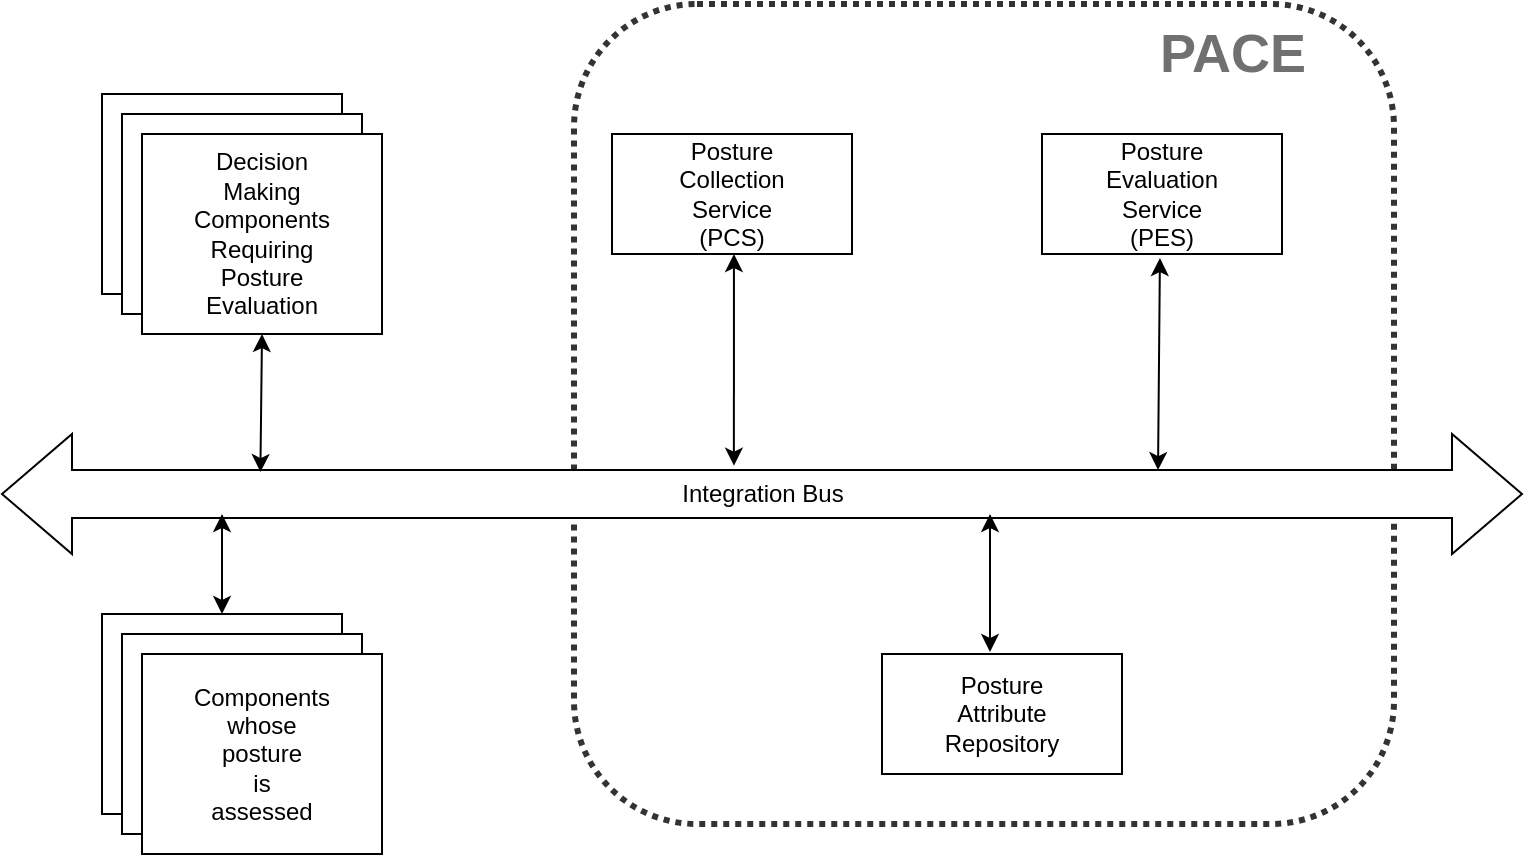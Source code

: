 <mxfile version="16.5.1" type="device"><diagram id="nnVkO7F5XKRDGunOfbyT" name="Page-1"><mxGraphModel dx="946" dy="604" grid="1" gridSize="10" guides="1" tooltips="1" connect="1" arrows="1" fold="1" page="1" pageScale="1" pageWidth="850" pageHeight="1100" math="0" shadow="0"><root><mxCell id="0"/><mxCell id="1" parent="0"/><mxCell id="RL7LiKc4wpk9BU2cefHl-15" value="" style="whiteSpace=wrap;html=1;aspect=fixed;fillColor=none;strokeWidth=3;rounded=1;dashed=1;dashPattern=1 1;opacity=80;" parent="1" vertex="1"><mxGeometry x="346" y="135" width="410" height="410" as="geometry"/></mxCell><mxCell id="RL7LiKc4wpk9BU2cefHl-1" value="Integration Bus" style="html=1;shadow=0;dashed=0;align=center;verticalAlign=middle;shape=mxgraph.arrows2.twoWayArrow;dy=0.6;dx=35;" parent="1" vertex="1"><mxGeometry x="60" y="350" width="760" height="60" as="geometry"/></mxCell><mxCell id="RL7LiKc4wpk9BU2cefHl-2" value="Posture&lt;br&gt;Collection&lt;br&gt;Service&lt;br&gt;(PCS)" style="rounded=0;whiteSpace=wrap;html=1;" parent="1" vertex="1"><mxGeometry x="365" y="200" width="120" height="60" as="geometry"/></mxCell><mxCell id="RL7LiKc4wpk9BU2cefHl-3" value="Posture&lt;br&gt;Evaluation&lt;br&gt;Service&lt;br&gt;(PES)" style="rounded=0;whiteSpace=wrap;html=1;" parent="1" vertex="1"><mxGeometry x="580" y="200" width="120" height="60" as="geometry"/></mxCell><mxCell id="RL7LiKc4wpk9BU2cefHl-4" value="Posture&lt;br&gt;Attribute&lt;br&gt;Repository" style="rounded=0;whiteSpace=wrap;html=1;" parent="1" vertex="1"><mxGeometry x="500" y="460" width="120" height="60" as="geometry"/></mxCell><mxCell id="RL7LiKc4wpk9BU2cefHl-5" value="Decision&lt;br&gt;Making&lt;br&gt;Components&lt;br&gt;Requiring&lt;br&gt;Posture&lt;br&gt;Evaluation" style="rounded=0;whiteSpace=wrap;html=1;" parent="1" vertex="1"><mxGeometry x="110" y="180" width="120" height="100" as="geometry"/></mxCell><mxCell id="RL7LiKc4wpk9BU2cefHl-6" value="Components&lt;br&gt;whose&lt;br&gt;posture&lt;br&gt;is&lt;br&gt;assessed" style="rounded=0;whiteSpace=wrap;html=1;" parent="1" vertex="1"><mxGeometry x="110" y="440" width="120" height="100" as="geometry"/></mxCell><mxCell id="RL7LiKc4wpk9BU2cefHl-7" value="Decision&lt;br&gt;Making&lt;br&gt;Components&lt;br&gt;Requiring&lt;br&gt;Posture&lt;br&gt;Evaluation" style="rounded=0;whiteSpace=wrap;html=1;" parent="1" vertex="1"><mxGeometry x="120" y="190" width="120" height="100" as="geometry"/></mxCell><mxCell id="RL7LiKc4wpk9BU2cefHl-8" value="Decision&lt;br&gt;Making&lt;br&gt;Components&lt;br&gt;Requiring&lt;br&gt;Posture&lt;br&gt;Evaluation" style="rounded=0;whiteSpace=wrap;html=1;" parent="1" vertex="1"><mxGeometry x="130" y="200" width="120" height="100" as="geometry"/></mxCell><mxCell id="RL7LiKc4wpk9BU2cefHl-9" value="" style="endArrow=classic;startArrow=classic;html=1;rounded=0;entryX=0.5;entryY=1;entryDx=0;entryDy=0;exitX=0.17;exitY=0.317;exitDx=0;exitDy=0;exitPerimeter=0;" parent="1" source="RL7LiKc4wpk9BU2cefHl-1" target="RL7LiKc4wpk9BU2cefHl-8" edge="1"><mxGeometry width="50" height="50" relative="1" as="geometry"><mxPoint x="400" y="310" as="sourcePoint"/><mxPoint x="450" y="260" as="targetPoint"/></mxGeometry></mxCell><mxCell id="RL7LiKc4wpk9BU2cefHl-10" value="" style="endArrow=classic;startArrow=classic;html=1;rounded=0;exitX=0.5;exitY=0;exitDx=0;exitDy=0;" parent="1" source="RL7LiKc4wpk9BU2cefHl-6" edge="1"><mxGeometry width="50" height="50" relative="1" as="geometry"><mxPoint x="199.03" y="379.98" as="sourcePoint"/><mxPoint x="170" y="390" as="targetPoint"/></mxGeometry></mxCell><mxCell id="RL7LiKc4wpk9BU2cefHl-11" value="" style="endArrow=classic;startArrow=classic;html=1;rounded=0;entryX=0.5;entryY=1;entryDx=0;entryDy=0;exitX=0.195;exitY=0.563;exitDx=0;exitDy=0;exitPerimeter=0;" parent="1" source="RL7LiKc4wpk9BU2cefHl-15" edge="1"><mxGeometry width="50" height="50" relative="1" as="geometry"><mxPoint x="425" y="329.98" as="sourcePoint"/><mxPoint x="425.97" y="260" as="targetPoint"/></mxGeometry></mxCell><mxCell id="RL7LiKc4wpk9BU2cefHl-13" value="" style="endArrow=classic;startArrow=classic;html=1;rounded=0;entryX=0.5;entryY=1;entryDx=0;entryDy=0;exitX=0.529;exitY=0.267;exitDx=0;exitDy=0;exitPerimeter=0;" parent="1" edge="1"><mxGeometry width="50" height="50" relative="1" as="geometry"><mxPoint x="638.01" y="368.02" as="sourcePoint"/><mxPoint x="638.97" y="262" as="targetPoint"/></mxGeometry></mxCell><mxCell id="RL7LiKc4wpk9BU2cefHl-14" value="" style="endArrow=classic;startArrow=classic;html=1;rounded=0;exitX=0.45;exitY=-0.017;exitDx=0;exitDy=0;exitPerimeter=0;" parent="1" source="RL7LiKc4wpk9BU2cefHl-4" edge="1"><mxGeometry width="50" height="50" relative="1" as="geometry"><mxPoint x="558" y="454" as="sourcePoint"/><mxPoint x="554" y="390" as="targetPoint"/></mxGeometry></mxCell><mxCell id="RL7LiKc4wpk9BU2cefHl-16" value="&lt;font color=&quot;#707070&quot;&gt;PACE&lt;/font&gt;" style="text;html=1;resizable=0;autosize=1;align=center;verticalAlign=middle;points=[];fillColor=none;strokeColor=none;rounded=0;dashed=1;dashPattern=1 1;opacity=80;fontStyle=1;fontSize=27;fontColor=#636363;" parent="1" vertex="1"><mxGeometry x="630" y="140" width="90" height="40" as="geometry"/></mxCell><mxCell id="_wtXwy35HuxnKiYmDmM2-1" value="Components&lt;br&gt;whose&lt;br&gt;posture&lt;br&gt;is&lt;br&gt;assessed" style="rounded=0;whiteSpace=wrap;html=1;" vertex="1" parent="1"><mxGeometry x="120" y="450" width="120" height="100" as="geometry"/></mxCell><mxCell id="_wtXwy35HuxnKiYmDmM2-2" value="Components&lt;br&gt;whose&lt;br&gt;posture&lt;br&gt;is&lt;br&gt;assessed" style="rounded=0;whiteSpace=wrap;html=1;" vertex="1" parent="1"><mxGeometry x="130" y="460" width="120" height="100" as="geometry"/></mxCell></root></mxGraphModel></diagram></mxfile>